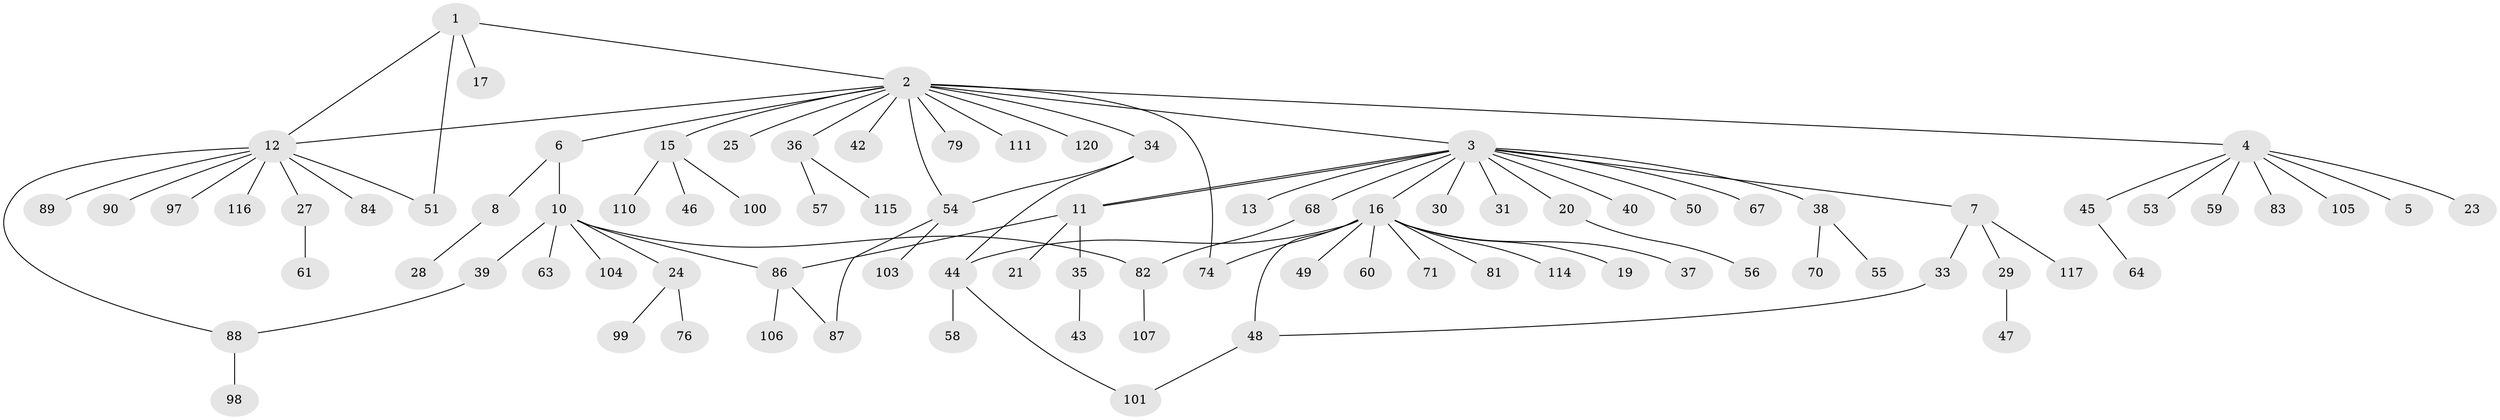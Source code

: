 // original degree distribution, {5: 0.03333333333333333, 13: 0.008333333333333333, 15: 0.008333333333333333, 9: 0.016666666666666666, 1: 0.5666666666666667, 3: 0.1, 2: 0.18333333333333332, 4: 0.06666666666666667, 6: 0.008333333333333333, 10: 0.008333333333333333}
// Generated by graph-tools (version 1.1) at 2025/41/03/06/25 10:41:48]
// undirected, 88 vertices, 99 edges
graph export_dot {
graph [start="1"]
  node [color=gray90,style=filled];
  1 [super="+92"];
  2 [super="+9"];
  3 [super="+77"];
  4 [super="+32"];
  5;
  6;
  7 [super="+66"];
  8 [super="+14"];
  10 [super="+41"];
  11 [super="+26"];
  12 [super="+22"];
  13;
  15 [super="+62"];
  16 [super="+18"];
  17;
  19;
  20 [super="+78"];
  21;
  23;
  24 [super="+80"];
  25;
  27;
  28;
  29;
  30 [super="+65"];
  31;
  33;
  34;
  35 [super="+73"];
  36 [super="+119"];
  37 [super="+85"];
  38 [super="+93"];
  39;
  40;
  42 [super="+52"];
  43;
  44 [super="+96"];
  45;
  46 [super="+113"];
  47;
  48 [super="+94"];
  49;
  50;
  51 [super="+112"];
  53 [super="+69"];
  54 [super="+72"];
  55;
  56;
  57;
  58;
  59;
  60;
  61;
  63;
  64 [super="+108"];
  67;
  68 [super="+118"];
  70 [super="+95"];
  71;
  74 [super="+75"];
  76;
  79;
  81;
  82 [super="+91"];
  83;
  84;
  86;
  87;
  88 [super="+109"];
  89;
  90;
  97;
  98;
  99 [super="+102"];
  100;
  101;
  103;
  104;
  105;
  106;
  107;
  110;
  111;
  114;
  115;
  116;
  117;
  120;
  1 -- 2;
  1 -- 12;
  1 -- 17;
  1 -- 51;
  2 -- 3;
  2 -- 4;
  2 -- 6;
  2 -- 12;
  2 -- 15;
  2 -- 25;
  2 -- 36;
  2 -- 54;
  2 -- 74;
  2 -- 111;
  2 -- 120;
  2 -- 34;
  2 -- 42;
  2 -- 79;
  3 -- 7;
  3 -- 11;
  3 -- 11;
  3 -- 13;
  3 -- 16;
  3 -- 20;
  3 -- 30;
  3 -- 31;
  3 -- 38;
  3 -- 40;
  3 -- 50;
  3 -- 67;
  3 -- 68;
  4 -- 5;
  4 -- 23;
  4 -- 45;
  4 -- 53;
  4 -- 59;
  4 -- 83;
  4 -- 105;
  6 -- 8;
  6 -- 10;
  7 -- 29;
  7 -- 33;
  7 -- 117;
  8 -- 28;
  10 -- 24;
  10 -- 39;
  10 -- 82;
  10 -- 104;
  10 -- 86;
  10 -- 63;
  11 -- 21;
  11 -- 35;
  11 -- 86;
  12 -- 27;
  12 -- 51;
  12 -- 88;
  12 -- 89;
  12 -- 90;
  12 -- 116;
  12 -- 97;
  12 -- 84;
  15 -- 46;
  15 -- 100;
  15 -- 110;
  16 -- 19;
  16 -- 37;
  16 -- 48;
  16 -- 49;
  16 -- 71;
  16 -- 114;
  16 -- 81;
  16 -- 60;
  16 -- 44;
  16 -- 74;
  20 -- 56;
  24 -- 76;
  24 -- 99;
  27 -- 61;
  29 -- 47;
  33 -- 48;
  34 -- 44;
  34 -- 54;
  35 -- 43;
  36 -- 57;
  36 -- 115;
  38 -- 55;
  38 -- 70;
  39 -- 88;
  44 -- 58;
  44 -- 101;
  45 -- 64;
  48 -- 101;
  54 -- 87;
  54 -- 103;
  68 -- 82;
  82 -- 107;
  86 -- 87;
  86 -- 106;
  88 -- 98;
}
